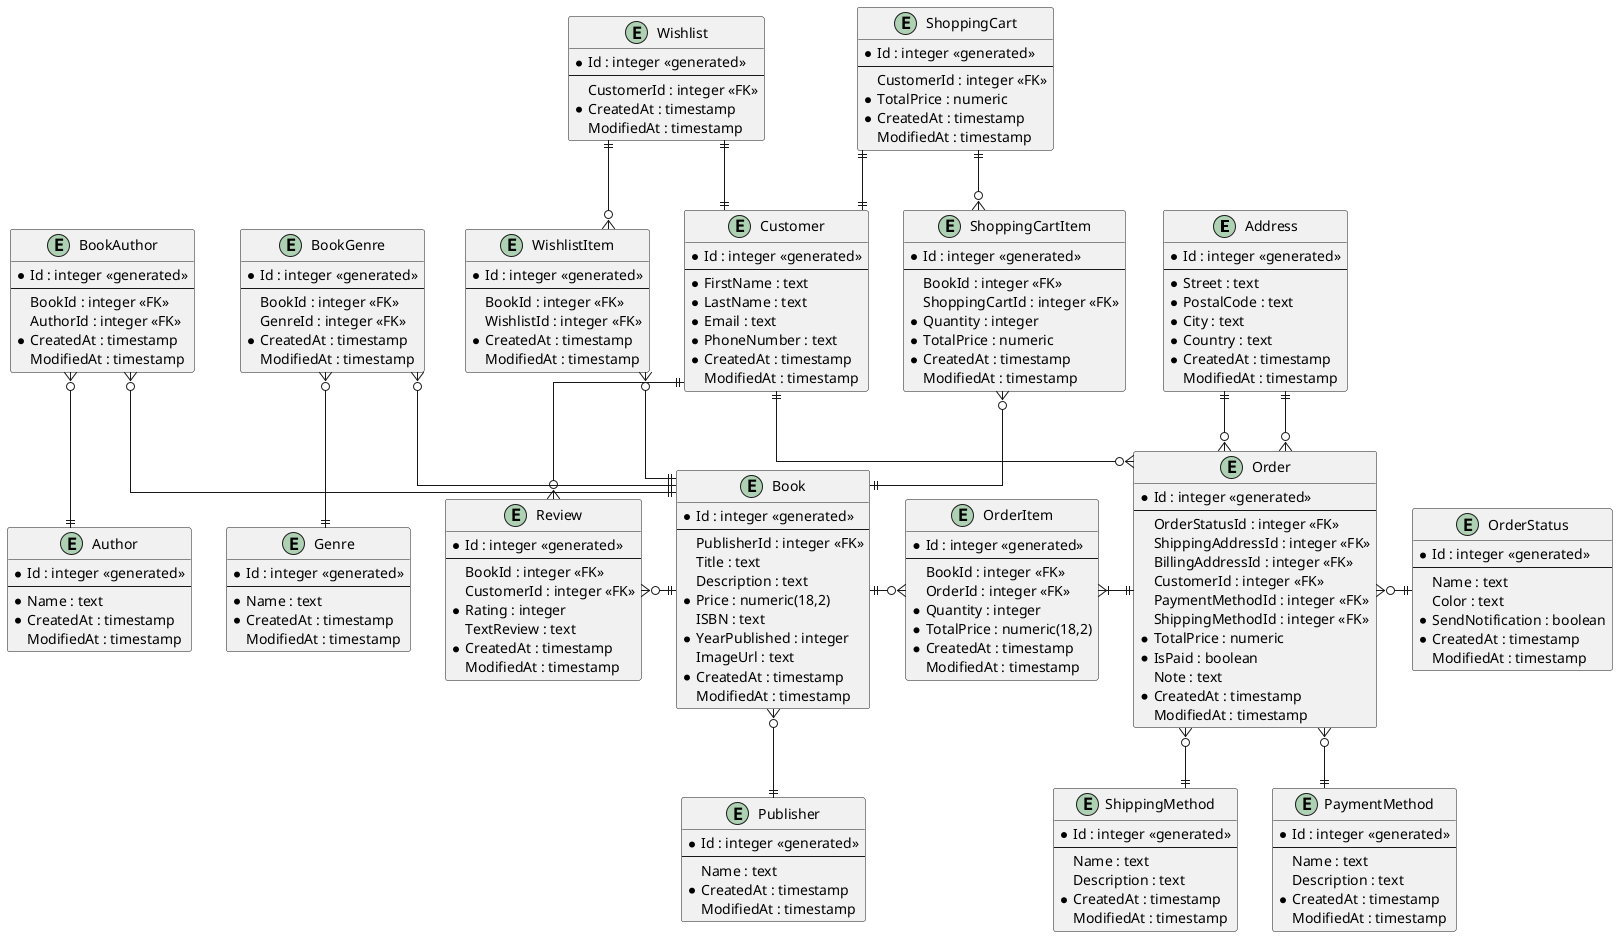@startuml bookhub-erd

skinparam linetype ortho

entity Address {
  * Id : integer <<generated>>
  --
  * Street : text
  * PostalCode : text
  * City : text
  * Country : text
  * CreatedAt : timestamp
  ModifiedAt : timestamp
}

entity Author {
  * Id : integer <<generated>>
  --
  * Name : text
  * CreatedAt : timestamp
  ModifiedAt : timestamp
}

entity Review {
  * Id : integer <<generated>>
  --
  BookId : integer <<FK>>
  CustomerId : integer <<FK>>
  * Rating : integer
  TextReview : text
  * CreatedAt : timestamp
  ModifiedAt : timestamp
}

entity Book {
  * Id : integer <<generated>>
  --
  PublisherId : integer <<FK>>
  Title : text
  Description : text
  * Price : numeric(18,2)
  ISBN : text
  * YearPublished : integer
  ImageUrl : text
  * CreatedAt : timestamp
  ModifiedAt : timestamp
}

entity BookAuthor {
  * Id : integer <<generated>>
  --
  BookId : integer <<FK>>
  AuthorId : integer <<FK>>
  * CreatedAt : timestamp
  ModifiedAt : timestamp
}

entity BookGenre {
  * Id : integer <<generated>>
  --
  BookId : integer <<FK>>
  GenreId : integer <<FK>>
  * CreatedAt : timestamp
  ModifiedAt : timestamp
}

entity Customer {
  * Id : integer <<generated>>
  --
  * FirstName : text
  * LastName : text
  * Email : text
  * PhoneNumber : text
  * CreatedAt : timestamp
  ModifiedAt : timestamp
}

entity Genre {
  * Id : integer <<generated>>
  --
  * Name : text
  * CreatedAt : timestamp
  ModifiedAt : timestamp
}

entity OrderItem {
  * Id : integer <<generated>>
  --
  BookId : integer <<FK>>
  OrderId : integer <<FK>>
  * Quantity : integer
  * TotalPrice : numeric(18,2)
  * CreatedAt : timestamp
  ModifiedAt : timestamp
}

entity OrderStatus {
  * Id : integer <<generated>>
  --
  Name : text
  Color : text
  * SendNotification : boolean
  * CreatedAt : timestamp
  ModifiedAt : timestamp
}

entity Order {
  * Id : integer <<generated>>
  --
  OrderStatusId : integer <<FK>>
  ShippingAddressId : integer <<FK>>
  BillingAddressId : integer <<FK>>
  CustomerId : integer <<FK>>
  PaymentMethodId : integer <<FK>>
  ShippingMethodId : integer <<FK>>
  * TotalPrice : numeric
  * IsPaid : boolean
  Note : text
  * CreatedAt : timestamp
  ModifiedAt : timestamp
}

entity PaymentMethod {
  * Id : integer <<generated>>
  --
  Name : text
  Description : text
  * CreatedAt : timestamp
  ModifiedAt : timestamp
}

entity Publisher {
  * Id : integer <<generated>>
  --
  Name : text
  * CreatedAt : timestamp
  ModifiedAt : timestamp
}

entity ShippingMethod {
  * Id : integer <<generated>>
  --
  Name : text
  Description : text
  * CreatedAt : timestamp
  ModifiedAt : timestamp
}

entity ShoppingCartItem {
  * Id : integer <<generated>>
  --
  BookId : integer <<FK>>
  ShoppingCartId : integer <<FK>>
  * Quantity : integer
  * TotalPrice : numeric
  * CreatedAt : timestamp
  ModifiedAt : timestamp
}

entity ShoppingCart {
  * Id : integer <<generated>>
  --
  CustomerId : integer <<FK>>
  * TotalPrice : numeric
  * CreatedAt : timestamp
  ModifiedAt : timestamp
}

entity WishlistItem {
  * Id : integer <<generated>>
  --
  BookId : integer <<FK>>
  WishlistId : integer <<FK>>
  * CreatedAt : timestamp
  ModifiedAt : timestamp
}

entity Wishlist {
  * Id : integer <<generated>>
  --
  CustomerId : integer <<FK>>
  * CreatedAt : timestamp
  ModifiedAt : timestamp
}

BookAuthor }o--|| Author
BookAuthor }o--|| Book
BookGenre }o--|| Book
BookGenre }o--|| Genre
Book }o--|| Publisher
Book ||-l-o{ Review
Customer ||--o{ Review
Order }o-u-|| Address
Order }o-u-|| Address
Order }o-l-|| Customer
Order }o-r-|| OrderStatus
Order }o--|| PaymentMethod
Order }o--|| ShippingMethod
Wishlist ||--o{ WishlistItem
Wishlist ||--|| Customer
OrderItem }o-l-|| Book
Order ||-l-|{ OrderItem
ShoppingCartItem }o--|| Book
ShoppingCart ||--o{ ShoppingCartItem
ShoppingCart ||--|| Customer
WishlistItem }o--|| Book

@enduml
